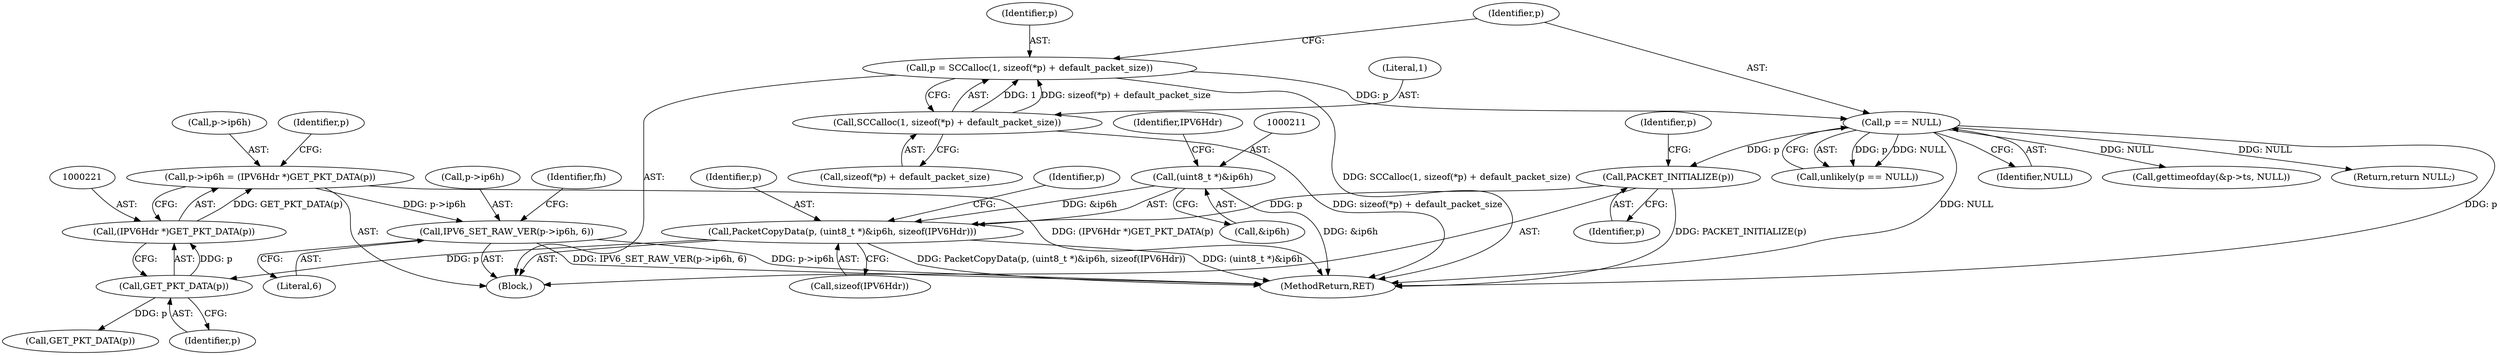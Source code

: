 digraph "0_suricata_4a04f814b15762eb446a5ead4d69d021512df6f8_13@pointer" {
"1000224" [label="(Call,IPV6_SET_RAW_VER(p->ip6h, 6))"];
"1000216" [label="(Call,p->ip6h = (IPV6Hdr *)GET_PKT_DATA(p))"];
"1000220" [label="(Call,(IPV6Hdr *)GET_PKT_DATA(p))"];
"1000222" [label="(Call,GET_PKT_DATA(p))"];
"1000208" [label="(Call,PacketCopyData(p, (uint8_t *)&ip6h, sizeof(IPV6Hdr)))"];
"1000134" [label="(Call,PACKET_INITIALIZE(p))"];
"1000129" [label="(Call,p == NULL)"];
"1000118" [label="(Call,p = SCCalloc(1, sizeof(*p) + default_packet_size))"];
"1000120" [label="(Call,SCCalloc(1, sizeof(*p) + default_packet_size))"];
"1000210" [label="(Call,(uint8_t *)&ip6h)"];
"1000130" [label="(Identifier,p)"];
"1000131" [label="(Identifier,NULL)"];
"1000209" [label="(Identifier,p)"];
"1000119" [label="(Identifier,p)"];
"1000235" [label="(Call,GET_PKT_DATA(p))"];
"1000224" [label="(Call,IPV6_SET_RAW_VER(p->ip6h, 6))"];
"1000212" [label="(Call,&ip6h)"];
"1000222" [label="(Call,GET_PKT_DATA(p))"];
"1000122" [label="(Call,sizeof(*p) + default_packet_size)"];
"1000364" [label="(MethodReturn,RET)"];
"1000218" [label="(Identifier,p)"];
"1000226" [label="(Identifier,p)"];
"1000136" [label="(Call,gettimeofday(&p->ts, NULL))"];
"1000134" [label="(Call,PACKET_INITIALIZE(p))"];
"1000118" [label="(Call,p = SCCalloc(1, sizeof(*p) + default_packet_size))"];
"1000111" [label="(Block,)"];
"1000214" [label="(Call,sizeof(IPV6Hdr))"];
"1000132" [label="(Return,return NULL;)"];
"1000135" [label="(Identifier,p)"];
"1000220" [label="(Call,(IPV6Hdr *)GET_PKT_DATA(p))"];
"1000225" [label="(Call,p->ip6h)"];
"1000223" [label="(Identifier,p)"];
"1000208" [label="(Call,PacketCopyData(p, (uint8_t *)&ip6h, sizeof(IPV6Hdr)))"];
"1000128" [label="(Call,unlikely(p == NULL))"];
"1000231" [label="(Identifier,fh)"];
"1000120" [label="(Call,SCCalloc(1, sizeof(*p) + default_packet_size))"];
"1000215" [label="(Identifier,IPV6Hdr)"];
"1000216" [label="(Call,p->ip6h = (IPV6Hdr *)GET_PKT_DATA(p))"];
"1000129" [label="(Call,p == NULL)"];
"1000139" [label="(Identifier,p)"];
"1000121" [label="(Literal,1)"];
"1000210" [label="(Call,(uint8_t *)&ip6h)"];
"1000217" [label="(Call,p->ip6h)"];
"1000228" [label="(Literal,6)"];
"1000224" -> "1000111"  [label="AST: "];
"1000224" -> "1000228"  [label="CFG: "];
"1000225" -> "1000224"  [label="AST: "];
"1000228" -> "1000224"  [label="AST: "];
"1000231" -> "1000224"  [label="CFG: "];
"1000224" -> "1000364"  [label="DDG: p->ip6h"];
"1000224" -> "1000364"  [label="DDG: IPV6_SET_RAW_VER(p->ip6h, 6)"];
"1000216" -> "1000224"  [label="DDG: p->ip6h"];
"1000216" -> "1000111"  [label="AST: "];
"1000216" -> "1000220"  [label="CFG: "];
"1000217" -> "1000216"  [label="AST: "];
"1000220" -> "1000216"  [label="AST: "];
"1000226" -> "1000216"  [label="CFG: "];
"1000216" -> "1000364"  [label="DDG: (IPV6Hdr *)GET_PKT_DATA(p)"];
"1000220" -> "1000216"  [label="DDG: GET_PKT_DATA(p)"];
"1000220" -> "1000222"  [label="CFG: "];
"1000221" -> "1000220"  [label="AST: "];
"1000222" -> "1000220"  [label="AST: "];
"1000222" -> "1000220"  [label="DDG: p"];
"1000222" -> "1000223"  [label="CFG: "];
"1000223" -> "1000222"  [label="AST: "];
"1000208" -> "1000222"  [label="DDG: p"];
"1000222" -> "1000235"  [label="DDG: p"];
"1000208" -> "1000111"  [label="AST: "];
"1000208" -> "1000214"  [label="CFG: "];
"1000209" -> "1000208"  [label="AST: "];
"1000210" -> "1000208"  [label="AST: "];
"1000214" -> "1000208"  [label="AST: "];
"1000218" -> "1000208"  [label="CFG: "];
"1000208" -> "1000364"  [label="DDG: (uint8_t *)&ip6h"];
"1000208" -> "1000364"  [label="DDG: PacketCopyData(p, (uint8_t *)&ip6h, sizeof(IPV6Hdr))"];
"1000134" -> "1000208"  [label="DDG: p"];
"1000210" -> "1000208"  [label="DDG: &ip6h"];
"1000134" -> "1000111"  [label="AST: "];
"1000134" -> "1000135"  [label="CFG: "];
"1000135" -> "1000134"  [label="AST: "];
"1000139" -> "1000134"  [label="CFG: "];
"1000134" -> "1000364"  [label="DDG: PACKET_INITIALIZE(p)"];
"1000129" -> "1000134"  [label="DDG: p"];
"1000129" -> "1000128"  [label="AST: "];
"1000129" -> "1000131"  [label="CFG: "];
"1000130" -> "1000129"  [label="AST: "];
"1000131" -> "1000129"  [label="AST: "];
"1000128" -> "1000129"  [label="CFG: "];
"1000129" -> "1000364"  [label="DDG: p"];
"1000129" -> "1000364"  [label="DDG: NULL"];
"1000129" -> "1000128"  [label="DDG: p"];
"1000129" -> "1000128"  [label="DDG: NULL"];
"1000118" -> "1000129"  [label="DDG: p"];
"1000129" -> "1000132"  [label="DDG: NULL"];
"1000129" -> "1000136"  [label="DDG: NULL"];
"1000118" -> "1000111"  [label="AST: "];
"1000118" -> "1000120"  [label="CFG: "];
"1000119" -> "1000118"  [label="AST: "];
"1000120" -> "1000118"  [label="AST: "];
"1000130" -> "1000118"  [label="CFG: "];
"1000118" -> "1000364"  [label="DDG: SCCalloc(1, sizeof(*p) + default_packet_size)"];
"1000120" -> "1000118"  [label="DDG: 1"];
"1000120" -> "1000118"  [label="DDG: sizeof(*p) + default_packet_size"];
"1000120" -> "1000122"  [label="CFG: "];
"1000121" -> "1000120"  [label="AST: "];
"1000122" -> "1000120"  [label="AST: "];
"1000120" -> "1000364"  [label="DDG: sizeof(*p) + default_packet_size"];
"1000210" -> "1000212"  [label="CFG: "];
"1000211" -> "1000210"  [label="AST: "];
"1000212" -> "1000210"  [label="AST: "];
"1000215" -> "1000210"  [label="CFG: "];
"1000210" -> "1000364"  [label="DDG: &ip6h"];
}
